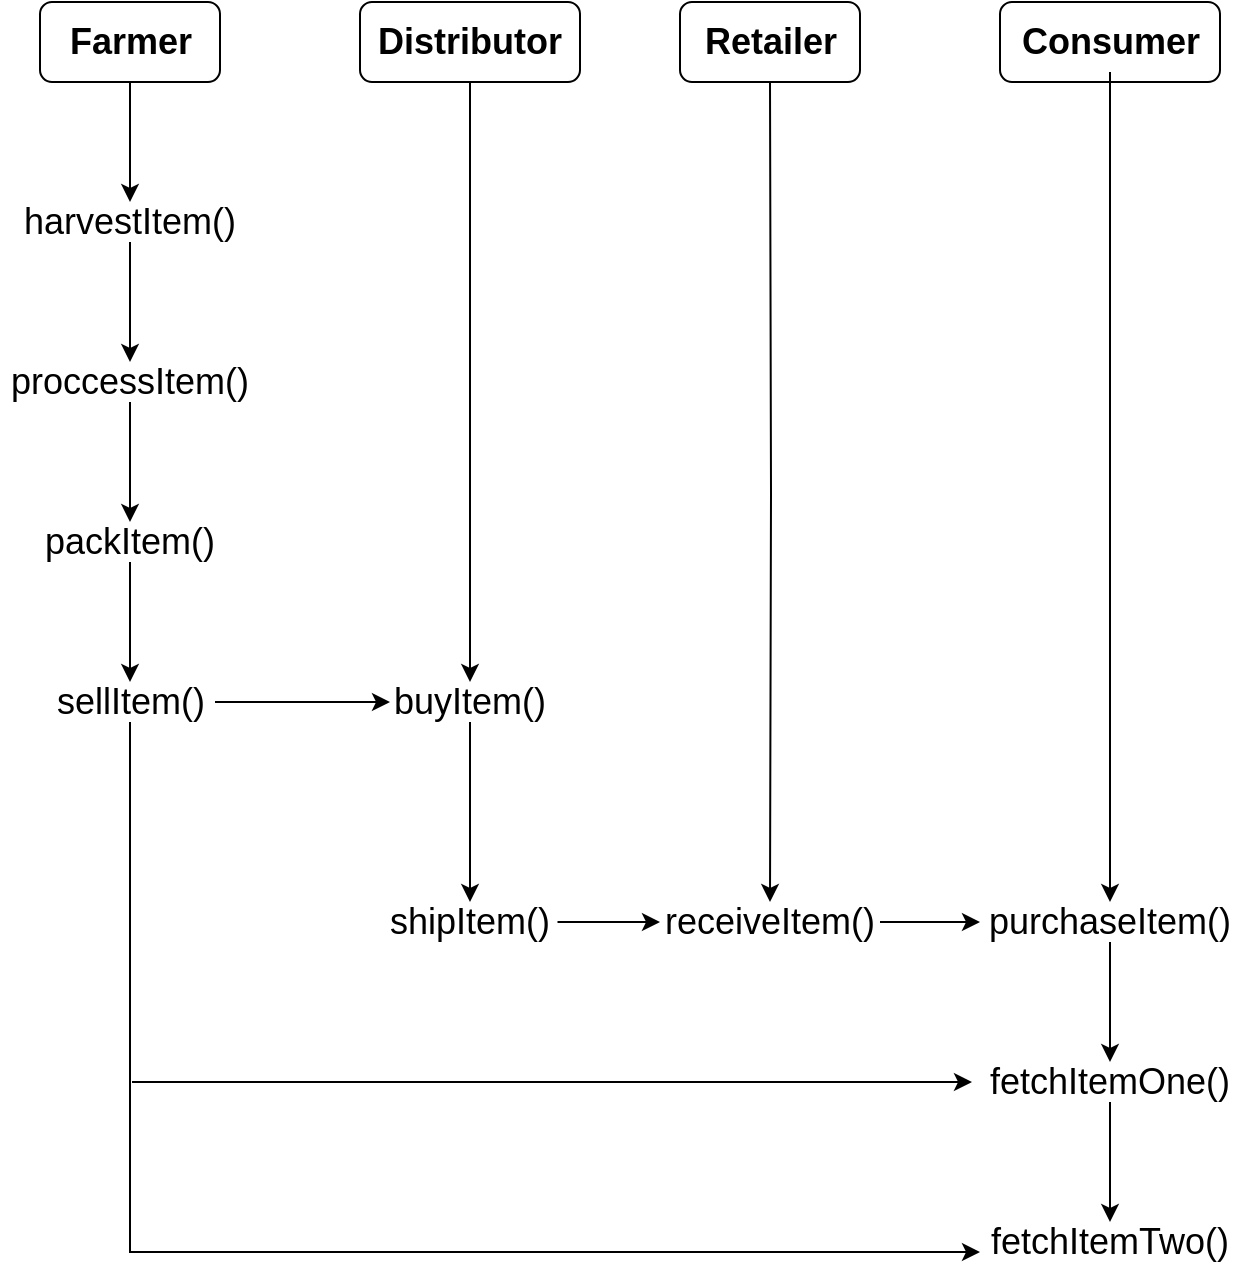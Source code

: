 <mxfile version="12.6.5" type="device"><diagram id="noX5v5y61tbvvUEOhbZ0" name="Page-1"><mxGraphModel dx="720" dy="1198" grid="1" gridSize="10" guides="1" tooltips="1" connect="1" arrows="1" fold="1" page="1" pageScale="1" pageWidth="850" pageHeight="1100" math="0" shadow="0"><root><mxCell id="0"/><mxCell id="1" parent="0"/><mxCell id="L6sjeOMDcaFQlIfk7-9_-4" value="" style="group" parent="1" vertex="1" connectable="0"><mxGeometry x="130" y="20" width="90" height="40" as="geometry"/></mxCell><mxCell id="L6sjeOMDcaFQlIfk7-9_-5" value="" style="rounded=1;whiteSpace=wrap;html=1;" parent="L6sjeOMDcaFQlIfk7-9_-4" vertex="1"><mxGeometry width="90" height="40" as="geometry"/></mxCell><mxCell id="L6sjeOMDcaFQlIfk7-9_-6" value="Farmer" style="text;html=1;strokeColor=none;fillColor=none;align=center;verticalAlign=middle;whiteSpace=wrap;rounded=0;fontSize=18;fontStyle=1" parent="L6sjeOMDcaFQlIfk7-9_-4" vertex="1"><mxGeometry x="12.5" y="5" width="65" height="30" as="geometry"/></mxCell><mxCell id="L6sjeOMDcaFQlIfk7-9_-10" value="" style="group" parent="1" vertex="1" connectable="0"><mxGeometry x="450" y="20" width="90" height="40" as="geometry"/></mxCell><mxCell id="L6sjeOMDcaFQlIfk7-9_-11" value="" style="rounded=1;whiteSpace=wrap;html=1;" parent="L6sjeOMDcaFQlIfk7-9_-10" vertex="1"><mxGeometry width="90" height="40" as="geometry"/></mxCell><mxCell id="L6sjeOMDcaFQlIfk7-9_-12" value="Retailer" style="text;html=1;strokeColor=none;fillColor=none;align=center;verticalAlign=middle;whiteSpace=wrap;rounded=0;fontSize=18;fontStyle=1" parent="L6sjeOMDcaFQlIfk7-9_-10" vertex="1"><mxGeometry x="12.5" y="5" width="65" height="30" as="geometry"/></mxCell><mxCell id="L6sjeOMDcaFQlIfk7-9_-13" value="" style="group" parent="1" vertex="1" connectable="0"><mxGeometry x="620" y="20" width="100" height="40" as="geometry"/></mxCell><mxCell id="L6sjeOMDcaFQlIfk7-9_-14" value="" style="rounded=1;whiteSpace=wrap;html=1;" parent="L6sjeOMDcaFQlIfk7-9_-13" vertex="1"><mxGeometry x="-10" width="110" height="40" as="geometry"/></mxCell><mxCell id="L6sjeOMDcaFQlIfk7-9_-15" value="Consumer" style="text;html=1;strokeColor=none;fillColor=none;align=center;verticalAlign=middle;whiteSpace=wrap;rounded=0;fontSize=18;fontStyle=1" parent="L6sjeOMDcaFQlIfk7-9_-13" vertex="1"><mxGeometry x="12.5" y="5" width="65" height="30" as="geometry"/></mxCell><mxCell id="L6sjeOMDcaFQlIfk7-9_-41" value="" style="group" parent="1" vertex="1" connectable="0"><mxGeometry x="290" y="20" width="110" height="40" as="geometry"/></mxCell><mxCell id="L6sjeOMDcaFQlIfk7-9_-40" value="" style="rounded=1;whiteSpace=wrap;html=1;fontSize=18;" parent="L6sjeOMDcaFQlIfk7-9_-41" vertex="1"><mxGeometry width="110" height="40" as="geometry"/></mxCell><mxCell id="L6sjeOMDcaFQlIfk7-9_-7" value="" style="group" parent="L6sjeOMDcaFQlIfk7-9_-41" vertex="1" connectable="0"><mxGeometry width="100" height="40" as="geometry"/></mxCell><mxCell id="L6sjeOMDcaFQlIfk7-9_-9" value="Distributor" style="text;html=1;strokeColor=none;fillColor=none;align=center;verticalAlign=middle;whiteSpace=wrap;rounded=0;fontSize=18;fontStyle=1" parent="L6sjeOMDcaFQlIfk7-9_-7" vertex="1"><mxGeometry x="10.417" y="5" width="89.583" height="30" as="geometry"/></mxCell><mxCell id="9ZRQXDzG9-dbhKaplMll-15" value="" style="edgeStyle=orthogonalEdgeStyle;rounded=0;orthogonalLoop=1;jettySize=auto;html=1;" parent="1" source="L6sjeOMDcaFQlIfk7-9_-37" target="L6sjeOMDcaFQlIfk7-9_-47" edge="1"><mxGeometry relative="1" as="geometry"><Array as="points"><mxPoint x="345" y="460"/></Array></mxGeometry></mxCell><mxCell id="L6sjeOMDcaFQlIfk7-9_-37" value="buyItem()" style="text;html=1;strokeColor=none;fillColor=none;align=center;verticalAlign=middle;whiteSpace=wrap;rounded=0;fontSize=18;" parent="1" vertex="1"><mxGeometry x="305" y="360" width="80" height="20" as="geometry"/></mxCell><mxCell id="9ZRQXDzG9-dbhKaplMll-7" value="" style="edgeStyle=orthogonalEdgeStyle;rounded=0;orthogonalLoop=1;jettySize=auto;html=1;" parent="1" source="L6sjeOMDcaFQlIfk7-9_-24" target="L6sjeOMDcaFQlIfk7-9_-28" edge="1"><mxGeometry relative="1" as="geometry"/></mxCell><mxCell id="L6sjeOMDcaFQlIfk7-9_-24" value="harvestItem()" style="text;html=1;strokeColor=none;fillColor=none;align=center;verticalAlign=middle;whiteSpace=wrap;rounded=0;fontSize=18;" parent="1" vertex="1"><mxGeometry x="110" y="120" width="130" height="20" as="geometry"/></mxCell><mxCell id="9ZRQXDzG9-dbhKaplMll-8" value="" style="edgeStyle=orthogonalEdgeStyle;rounded=0;orthogonalLoop=1;jettySize=auto;html=1;" parent="1" source="L6sjeOMDcaFQlIfk7-9_-28" target="L6sjeOMDcaFQlIfk7-9_-31" edge="1"><mxGeometry relative="1" as="geometry"/></mxCell><mxCell id="L6sjeOMDcaFQlIfk7-9_-28" value="proccessItem()" style="text;html=1;strokeColor=none;fillColor=none;align=center;verticalAlign=middle;whiteSpace=wrap;rounded=0;fontSize=18;" parent="1" vertex="1"><mxGeometry x="110" y="200" width="130" height="20" as="geometry"/></mxCell><mxCell id="9ZRQXDzG9-dbhKaplMll-9" value="" style="edgeStyle=orthogonalEdgeStyle;rounded=0;orthogonalLoop=1;jettySize=auto;html=1;" parent="1" source="L6sjeOMDcaFQlIfk7-9_-31" target="L6sjeOMDcaFQlIfk7-9_-34" edge="1"><mxGeometry relative="1" as="geometry"/></mxCell><mxCell id="L6sjeOMDcaFQlIfk7-9_-31" value="packItem()" style="text;html=1;strokeColor=none;fillColor=none;align=center;verticalAlign=middle;whiteSpace=wrap;rounded=0;fontSize=18;" parent="1" vertex="1"><mxGeometry x="110" y="280" width="130" height="20" as="geometry"/></mxCell><mxCell id="9ZRQXDzG9-dbhKaplMll-13" value="" style="edgeStyle=orthogonalEdgeStyle;rounded=0;orthogonalLoop=1;jettySize=auto;html=1;" parent="1" source="L6sjeOMDcaFQlIfk7-9_-34" target="L6sjeOMDcaFQlIfk7-9_-37" edge="1"><mxGeometry relative="1" as="geometry"/></mxCell><mxCell id="SM99Hkk2xhFurkpBHULv-6" value="" style="edgeStyle=orthogonalEdgeStyle;rounded=0;orthogonalLoop=1;jettySize=auto;html=1;fontSize=23;entryX=0;entryY=0.75;entryDx=0;entryDy=0;" edge="1" parent="1" source="L6sjeOMDcaFQlIfk7-9_-34" target="SM99Hkk2xhFurkpBHULv-2"><mxGeometry relative="1" as="geometry"><mxPoint x="175" y="460" as="targetPoint"/><Array as="points"><mxPoint x="175" y="645"/></Array></mxGeometry></mxCell><mxCell id="L6sjeOMDcaFQlIfk7-9_-34" value="sellItem()" style="text;html=1;strokeColor=none;fillColor=none;align=center;verticalAlign=middle;whiteSpace=wrap;rounded=0;fontSize=18;" parent="1" vertex="1"><mxGeometry x="132.5" y="360" width="85" height="20" as="geometry"/></mxCell><mxCell id="9ZRQXDzG9-dbhKaplMll-6" value="" style="edgeStyle=orthogonalEdgeStyle;rounded=0;orthogonalLoop=1;jettySize=auto;html=1;exitX=0.5;exitY=1;exitDx=0;exitDy=0;" parent="1" source="L6sjeOMDcaFQlIfk7-9_-5" target="L6sjeOMDcaFQlIfk7-9_-24" edge="1"><mxGeometry relative="1" as="geometry"><mxPoint x="175" y="70" as="sourcePoint"/></mxGeometry></mxCell><mxCell id="9ZRQXDzG9-dbhKaplMll-12" value="" style="edgeStyle=orthogonalEdgeStyle;rounded=0;orthogonalLoop=1;jettySize=auto;html=1;" parent="1" source="L6sjeOMDcaFQlIfk7-9_-40" target="L6sjeOMDcaFQlIfk7-9_-37" edge="1"><mxGeometry relative="1" as="geometry"/></mxCell><mxCell id="9ZRQXDzG9-dbhKaplMll-19" value="" style="edgeStyle=orthogonalEdgeStyle;rounded=0;orthogonalLoop=1;jettySize=auto;html=1;" parent="1" source="L6sjeOMDcaFQlIfk7-9_-47" target="9ZRQXDzG9-dbhKaplMll-18" edge="1"><mxGeometry relative="1" as="geometry"/></mxCell><mxCell id="L6sjeOMDcaFQlIfk7-9_-47" value="shipItem()" style="text;html=1;strokeColor=none;fillColor=none;align=center;verticalAlign=middle;whiteSpace=wrap;rounded=0;fontSize=18;" parent="1" vertex="1"><mxGeometry x="301.25" y="470" width="87.5" height="20" as="geometry"/></mxCell><mxCell id="9ZRQXDzG9-dbhKaplMll-14" value="" style="edgeStyle=orthogonalEdgeStyle;rounded=0;orthogonalLoop=1;jettySize=auto;html=1;entryX=0.5;entryY=0;entryDx=0;entryDy=0;" parent="1" target="9ZRQXDzG9-dbhKaplMll-18" edge="1"><mxGeometry relative="1" as="geometry"><mxPoint x="495" y="60" as="sourcePoint"/><mxPoint x="495" y="400" as="targetPoint"/></mxGeometry></mxCell><mxCell id="9ZRQXDzG9-dbhKaplMll-27" value="" style="edgeStyle=orthogonalEdgeStyle;rounded=0;orthogonalLoop=1;jettySize=auto;html=1;entryX=0;entryY=0.5;entryDx=0;entryDy=0;exitX=1;exitY=0.5;exitDx=0;exitDy=0;" parent="1" source="9ZRQXDzG9-dbhKaplMll-18" target="L6sjeOMDcaFQlIfk7-9_-57" edge="1"><mxGeometry relative="1" as="geometry"><mxPoint x="495" y="570" as="targetPoint"/><Array as="points"><mxPoint x="590" y="480"/><mxPoint x="590" y="480"/></Array></mxGeometry></mxCell><mxCell id="9ZRQXDzG9-dbhKaplMll-18" value="receiveItem()" style="text;html=1;strokeColor=none;fillColor=none;align=center;verticalAlign=middle;whiteSpace=wrap;rounded=0;fontSize=18;" parent="1" vertex="1"><mxGeometry x="440" y="470" width="110" height="20" as="geometry"/></mxCell><mxCell id="SM99Hkk2xhFurkpBHULv-3" value="" style="edgeStyle=orthogonalEdgeStyle;rounded=0;orthogonalLoop=1;jettySize=auto;html=1;fontSize=23;" edge="1" parent="1" source="L6sjeOMDcaFQlIfk7-9_-57" target="SM99Hkk2xhFurkpBHULv-1"><mxGeometry relative="1" as="geometry"/></mxCell><mxCell id="L6sjeOMDcaFQlIfk7-9_-57" value="purchaseItem()" style="text;html=1;strokeColor=none;fillColor=none;align=center;verticalAlign=middle;whiteSpace=wrap;rounded=0;fontSize=18;" parent="1" vertex="1"><mxGeometry x="600" y="470" width="130" height="20" as="geometry"/></mxCell><mxCell id="9ZRQXDzG9-dbhKaplMll-24" value="" style="edgeStyle=orthogonalEdgeStyle;rounded=0;orthogonalLoop=1;jettySize=auto;html=1;entryX=0.5;entryY=0;entryDx=0;entryDy=0;" parent="1" source="L6sjeOMDcaFQlIfk7-9_-15" target="L6sjeOMDcaFQlIfk7-9_-57" edge="1"><mxGeometry relative="1" as="geometry"><mxPoint x="665" y="135" as="targetPoint"/></mxGeometry></mxCell><mxCell id="SM99Hkk2xhFurkpBHULv-4" value="" style="edgeStyle=orthogonalEdgeStyle;rounded=0;orthogonalLoop=1;jettySize=auto;html=1;fontSize=23;" edge="1" parent="1" source="SM99Hkk2xhFurkpBHULv-1" target="SM99Hkk2xhFurkpBHULv-2"><mxGeometry relative="1" as="geometry"/></mxCell><mxCell id="SM99Hkk2xhFurkpBHULv-9" value="" style="edgeStyle=orthogonalEdgeStyle;rounded=0;orthogonalLoop=1;jettySize=auto;html=1;fontSize=23;" edge="1" parent="1"><mxGeometry relative="1" as="geometry"><mxPoint x="176" y="560" as="sourcePoint"/><mxPoint x="596" y="560" as="targetPoint"/></mxGeometry></mxCell><mxCell id="SM99Hkk2xhFurkpBHULv-1" value="fetchItemOne()" style="text;html=1;strokeColor=none;fillColor=none;align=center;verticalAlign=middle;whiteSpace=wrap;rounded=0;fontSize=18;" vertex="1" parent="1"><mxGeometry x="600" y="550" width="130" height="20" as="geometry"/></mxCell><mxCell id="SM99Hkk2xhFurkpBHULv-2" value="fetchItemTwo()" style="text;html=1;strokeColor=none;fillColor=none;align=center;verticalAlign=middle;whiteSpace=wrap;rounded=0;fontSize=18;" vertex="1" parent="1"><mxGeometry x="600" y="630" width="130" height="20" as="geometry"/></mxCell></root></mxGraphModel></diagram></mxfile>